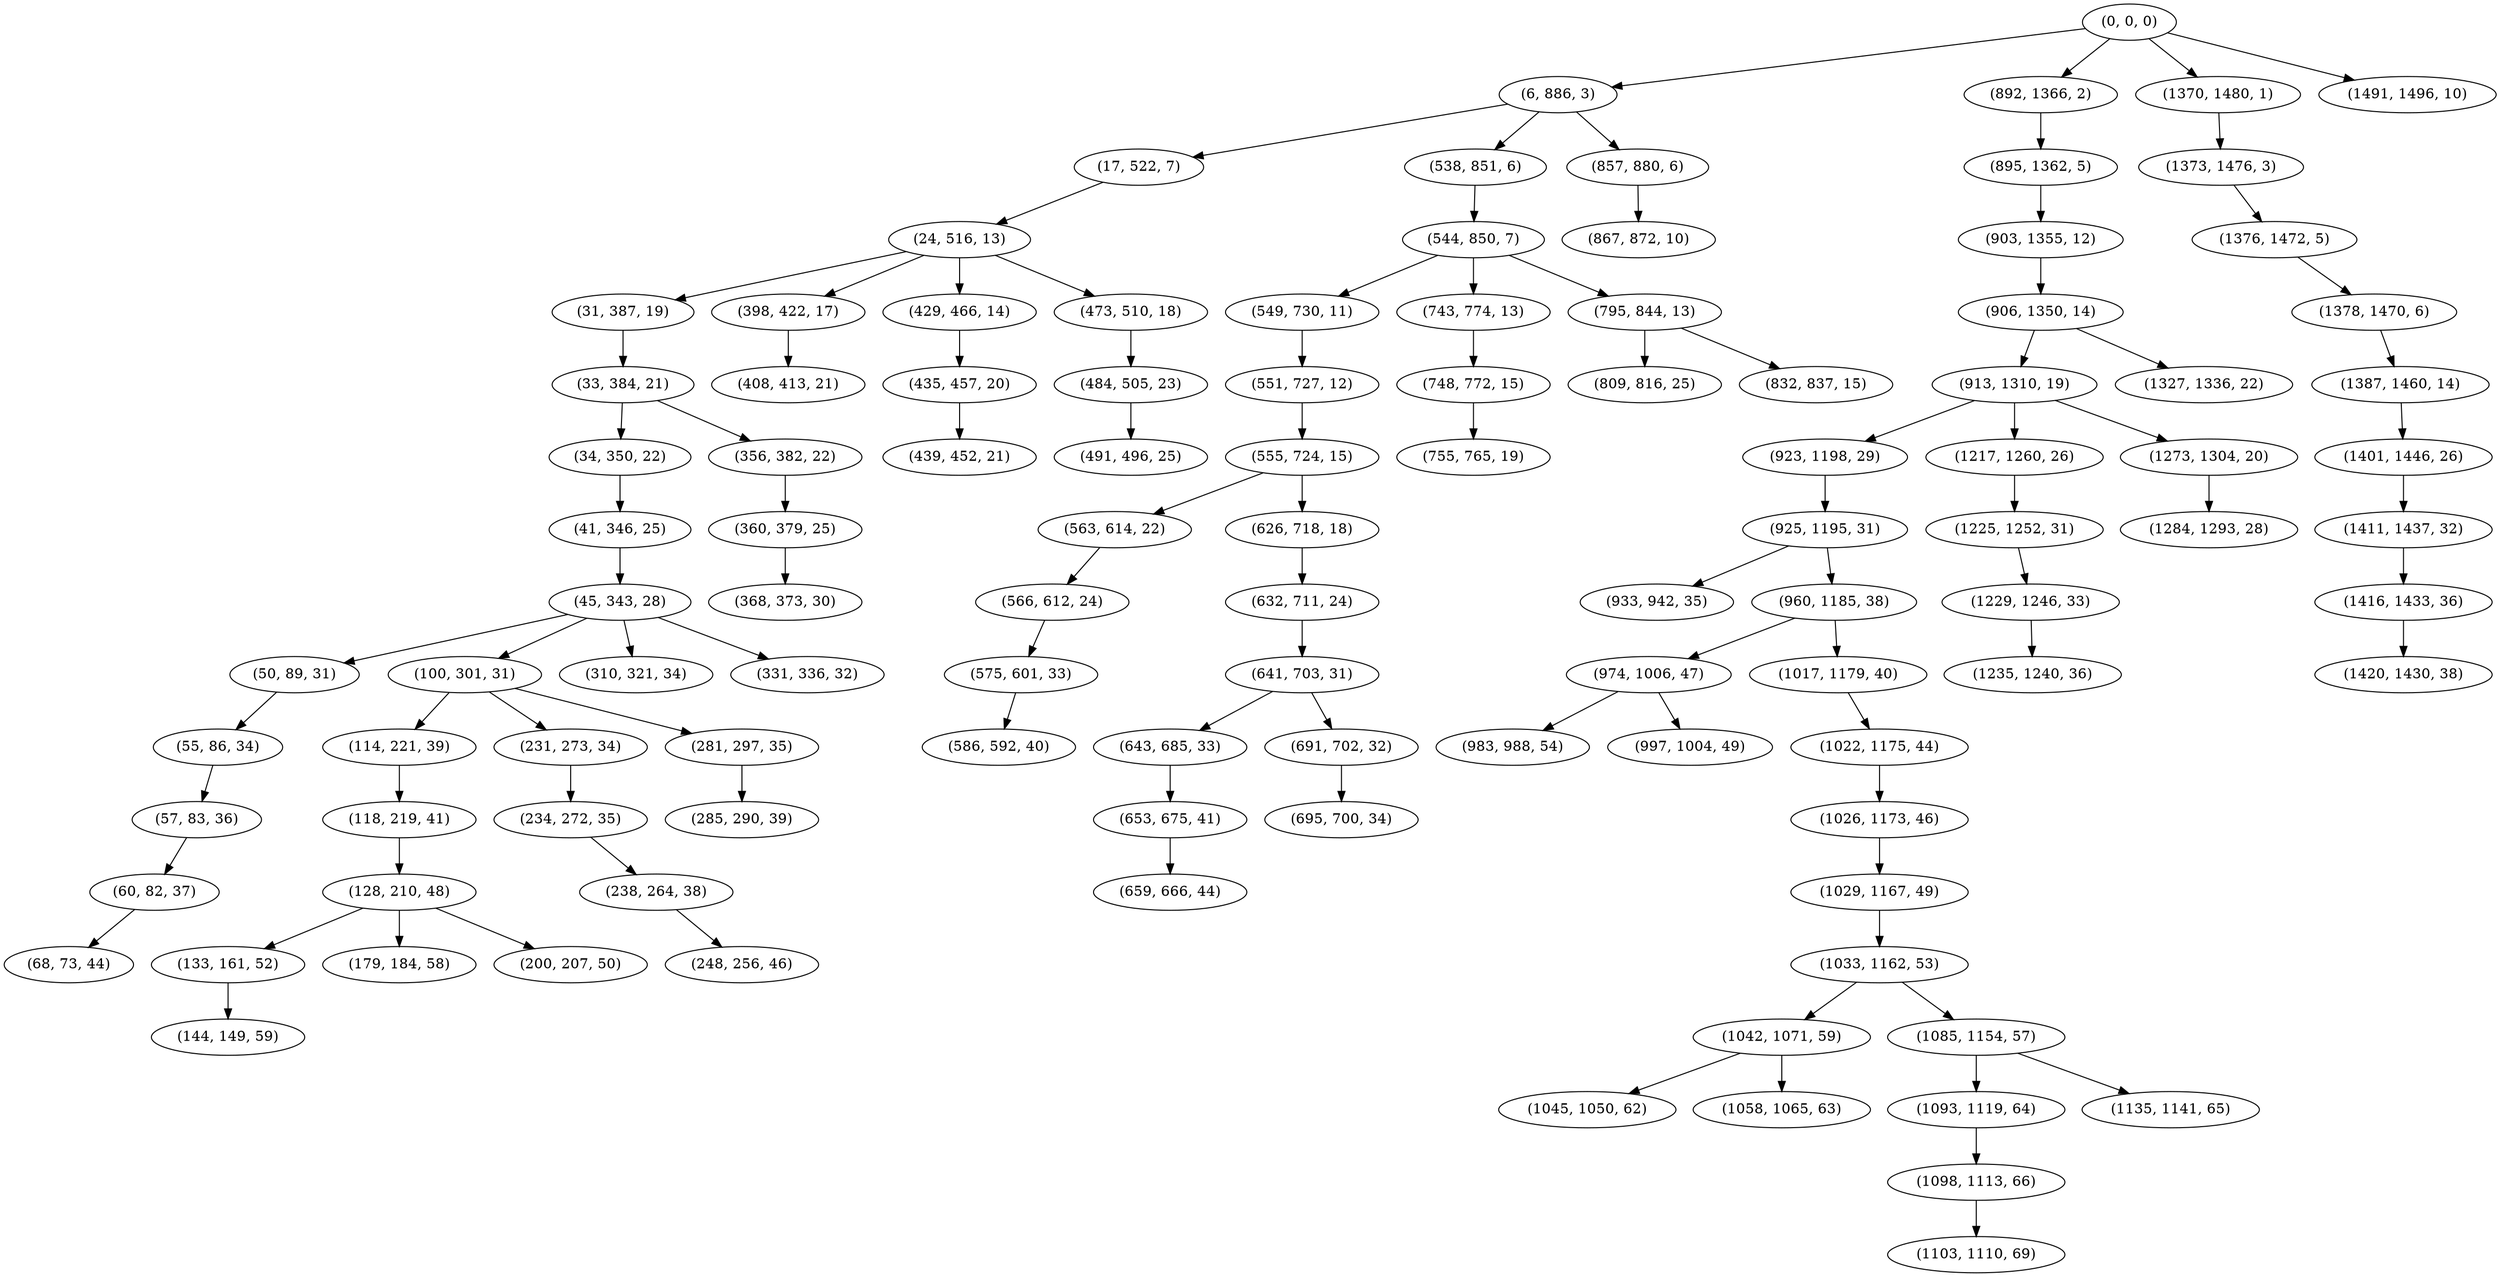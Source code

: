 digraph tree {
    "(0, 0, 0)";
    "(6, 886, 3)";
    "(17, 522, 7)";
    "(24, 516, 13)";
    "(31, 387, 19)";
    "(33, 384, 21)";
    "(34, 350, 22)";
    "(41, 346, 25)";
    "(45, 343, 28)";
    "(50, 89, 31)";
    "(55, 86, 34)";
    "(57, 83, 36)";
    "(60, 82, 37)";
    "(68, 73, 44)";
    "(100, 301, 31)";
    "(114, 221, 39)";
    "(118, 219, 41)";
    "(128, 210, 48)";
    "(133, 161, 52)";
    "(144, 149, 59)";
    "(179, 184, 58)";
    "(200, 207, 50)";
    "(231, 273, 34)";
    "(234, 272, 35)";
    "(238, 264, 38)";
    "(248, 256, 46)";
    "(281, 297, 35)";
    "(285, 290, 39)";
    "(310, 321, 34)";
    "(331, 336, 32)";
    "(356, 382, 22)";
    "(360, 379, 25)";
    "(368, 373, 30)";
    "(398, 422, 17)";
    "(408, 413, 21)";
    "(429, 466, 14)";
    "(435, 457, 20)";
    "(439, 452, 21)";
    "(473, 510, 18)";
    "(484, 505, 23)";
    "(491, 496, 25)";
    "(538, 851, 6)";
    "(544, 850, 7)";
    "(549, 730, 11)";
    "(551, 727, 12)";
    "(555, 724, 15)";
    "(563, 614, 22)";
    "(566, 612, 24)";
    "(575, 601, 33)";
    "(586, 592, 40)";
    "(626, 718, 18)";
    "(632, 711, 24)";
    "(641, 703, 31)";
    "(643, 685, 33)";
    "(653, 675, 41)";
    "(659, 666, 44)";
    "(691, 702, 32)";
    "(695, 700, 34)";
    "(743, 774, 13)";
    "(748, 772, 15)";
    "(755, 765, 19)";
    "(795, 844, 13)";
    "(809, 816, 25)";
    "(832, 837, 15)";
    "(857, 880, 6)";
    "(867, 872, 10)";
    "(892, 1366, 2)";
    "(895, 1362, 5)";
    "(903, 1355, 12)";
    "(906, 1350, 14)";
    "(913, 1310, 19)";
    "(923, 1198, 29)";
    "(925, 1195, 31)";
    "(933, 942, 35)";
    "(960, 1185, 38)";
    "(974, 1006, 47)";
    "(983, 988, 54)";
    "(997, 1004, 49)";
    "(1017, 1179, 40)";
    "(1022, 1175, 44)";
    "(1026, 1173, 46)";
    "(1029, 1167, 49)";
    "(1033, 1162, 53)";
    "(1042, 1071, 59)";
    "(1045, 1050, 62)";
    "(1058, 1065, 63)";
    "(1085, 1154, 57)";
    "(1093, 1119, 64)";
    "(1098, 1113, 66)";
    "(1103, 1110, 69)";
    "(1135, 1141, 65)";
    "(1217, 1260, 26)";
    "(1225, 1252, 31)";
    "(1229, 1246, 33)";
    "(1235, 1240, 36)";
    "(1273, 1304, 20)";
    "(1284, 1293, 28)";
    "(1327, 1336, 22)";
    "(1370, 1480, 1)";
    "(1373, 1476, 3)";
    "(1376, 1472, 5)";
    "(1378, 1470, 6)";
    "(1387, 1460, 14)";
    "(1401, 1446, 26)";
    "(1411, 1437, 32)";
    "(1416, 1433, 36)";
    "(1420, 1430, 38)";
    "(1491, 1496, 10)";
    "(0, 0, 0)" -> "(6, 886, 3)";
    "(0, 0, 0)" -> "(892, 1366, 2)";
    "(0, 0, 0)" -> "(1370, 1480, 1)";
    "(0, 0, 0)" -> "(1491, 1496, 10)";
    "(6, 886, 3)" -> "(17, 522, 7)";
    "(6, 886, 3)" -> "(538, 851, 6)";
    "(6, 886, 3)" -> "(857, 880, 6)";
    "(17, 522, 7)" -> "(24, 516, 13)";
    "(24, 516, 13)" -> "(31, 387, 19)";
    "(24, 516, 13)" -> "(398, 422, 17)";
    "(24, 516, 13)" -> "(429, 466, 14)";
    "(24, 516, 13)" -> "(473, 510, 18)";
    "(31, 387, 19)" -> "(33, 384, 21)";
    "(33, 384, 21)" -> "(34, 350, 22)";
    "(33, 384, 21)" -> "(356, 382, 22)";
    "(34, 350, 22)" -> "(41, 346, 25)";
    "(41, 346, 25)" -> "(45, 343, 28)";
    "(45, 343, 28)" -> "(50, 89, 31)";
    "(45, 343, 28)" -> "(100, 301, 31)";
    "(45, 343, 28)" -> "(310, 321, 34)";
    "(45, 343, 28)" -> "(331, 336, 32)";
    "(50, 89, 31)" -> "(55, 86, 34)";
    "(55, 86, 34)" -> "(57, 83, 36)";
    "(57, 83, 36)" -> "(60, 82, 37)";
    "(60, 82, 37)" -> "(68, 73, 44)";
    "(100, 301, 31)" -> "(114, 221, 39)";
    "(100, 301, 31)" -> "(231, 273, 34)";
    "(100, 301, 31)" -> "(281, 297, 35)";
    "(114, 221, 39)" -> "(118, 219, 41)";
    "(118, 219, 41)" -> "(128, 210, 48)";
    "(128, 210, 48)" -> "(133, 161, 52)";
    "(128, 210, 48)" -> "(179, 184, 58)";
    "(128, 210, 48)" -> "(200, 207, 50)";
    "(133, 161, 52)" -> "(144, 149, 59)";
    "(231, 273, 34)" -> "(234, 272, 35)";
    "(234, 272, 35)" -> "(238, 264, 38)";
    "(238, 264, 38)" -> "(248, 256, 46)";
    "(281, 297, 35)" -> "(285, 290, 39)";
    "(356, 382, 22)" -> "(360, 379, 25)";
    "(360, 379, 25)" -> "(368, 373, 30)";
    "(398, 422, 17)" -> "(408, 413, 21)";
    "(429, 466, 14)" -> "(435, 457, 20)";
    "(435, 457, 20)" -> "(439, 452, 21)";
    "(473, 510, 18)" -> "(484, 505, 23)";
    "(484, 505, 23)" -> "(491, 496, 25)";
    "(538, 851, 6)" -> "(544, 850, 7)";
    "(544, 850, 7)" -> "(549, 730, 11)";
    "(544, 850, 7)" -> "(743, 774, 13)";
    "(544, 850, 7)" -> "(795, 844, 13)";
    "(549, 730, 11)" -> "(551, 727, 12)";
    "(551, 727, 12)" -> "(555, 724, 15)";
    "(555, 724, 15)" -> "(563, 614, 22)";
    "(555, 724, 15)" -> "(626, 718, 18)";
    "(563, 614, 22)" -> "(566, 612, 24)";
    "(566, 612, 24)" -> "(575, 601, 33)";
    "(575, 601, 33)" -> "(586, 592, 40)";
    "(626, 718, 18)" -> "(632, 711, 24)";
    "(632, 711, 24)" -> "(641, 703, 31)";
    "(641, 703, 31)" -> "(643, 685, 33)";
    "(641, 703, 31)" -> "(691, 702, 32)";
    "(643, 685, 33)" -> "(653, 675, 41)";
    "(653, 675, 41)" -> "(659, 666, 44)";
    "(691, 702, 32)" -> "(695, 700, 34)";
    "(743, 774, 13)" -> "(748, 772, 15)";
    "(748, 772, 15)" -> "(755, 765, 19)";
    "(795, 844, 13)" -> "(809, 816, 25)";
    "(795, 844, 13)" -> "(832, 837, 15)";
    "(857, 880, 6)" -> "(867, 872, 10)";
    "(892, 1366, 2)" -> "(895, 1362, 5)";
    "(895, 1362, 5)" -> "(903, 1355, 12)";
    "(903, 1355, 12)" -> "(906, 1350, 14)";
    "(906, 1350, 14)" -> "(913, 1310, 19)";
    "(906, 1350, 14)" -> "(1327, 1336, 22)";
    "(913, 1310, 19)" -> "(923, 1198, 29)";
    "(913, 1310, 19)" -> "(1217, 1260, 26)";
    "(913, 1310, 19)" -> "(1273, 1304, 20)";
    "(923, 1198, 29)" -> "(925, 1195, 31)";
    "(925, 1195, 31)" -> "(933, 942, 35)";
    "(925, 1195, 31)" -> "(960, 1185, 38)";
    "(960, 1185, 38)" -> "(974, 1006, 47)";
    "(960, 1185, 38)" -> "(1017, 1179, 40)";
    "(974, 1006, 47)" -> "(983, 988, 54)";
    "(974, 1006, 47)" -> "(997, 1004, 49)";
    "(1017, 1179, 40)" -> "(1022, 1175, 44)";
    "(1022, 1175, 44)" -> "(1026, 1173, 46)";
    "(1026, 1173, 46)" -> "(1029, 1167, 49)";
    "(1029, 1167, 49)" -> "(1033, 1162, 53)";
    "(1033, 1162, 53)" -> "(1042, 1071, 59)";
    "(1033, 1162, 53)" -> "(1085, 1154, 57)";
    "(1042, 1071, 59)" -> "(1045, 1050, 62)";
    "(1042, 1071, 59)" -> "(1058, 1065, 63)";
    "(1085, 1154, 57)" -> "(1093, 1119, 64)";
    "(1085, 1154, 57)" -> "(1135, 1141, 65)";
    "(1093, 1119, 64)" -> "(1098, 1113, 66)";
    "(1098, 1113, 66)" -> "(1103, 1110, 69)";
    "(1217, 1260, 26)" -> "(1225, 1252, 31)";
    "(1225, 1252, 31)" -> "(1229, 1246, 33)";
    "(1229, 1246, 33)" -> "(1235, 1240, 36)";
    "(1273, 1304, 20)" -> "(1284, 1293, 28)";
    "(1370, 1480, 1)" -> "(1373, 1476, 3)";
    "(1373, 1476, 3)" -> "(1376, 1472, 5)";
    "(1376, 1472, 5)" -> "(1378, 1470, 6)";
    "(1378, 1470, 6)" -> "(1387, 1460, 14)";
    "(1387, 1460, 14)" -> "(1401, 1446, 26)";
    "(1401, 1446, 26)" -> "(1411, 1437, 32)";
    "(1411, 1437, 32)" -> "(1416, 1433, 36)";
    "(1416, 1433, 36)" -> "(1420, 1430, 38)";
}
